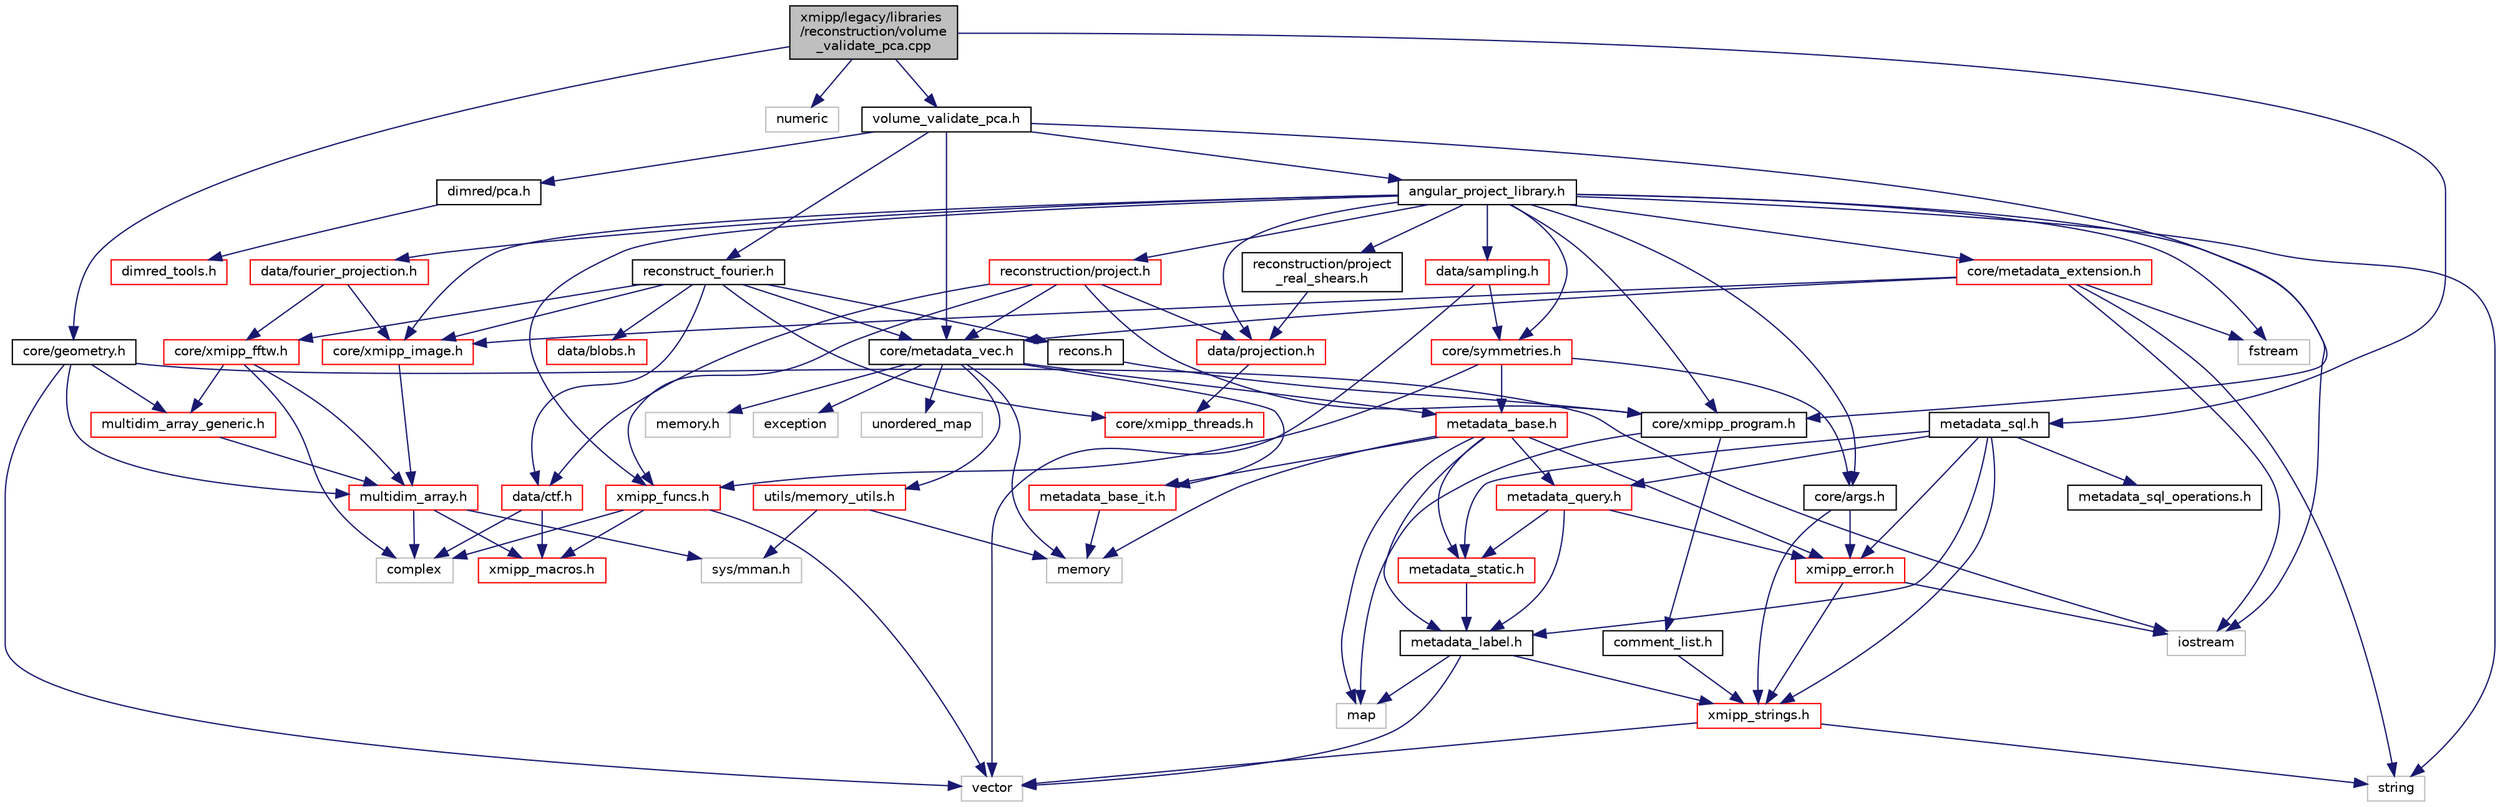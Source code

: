 digraph "xmipp/legacy/libraries/reconstruction/volume_validate_pca.cpp"
{
  edge [fontname="Helvetica",fontsize="10",labelfontname="Helvetica",labelfontsize="10"];
  node [fontname="Helvetica",fontsize="10",shape=record];
  Node0 [label="xmipp/legacy/libraries\l/reconstruction/volume\l_validate_pca.cpp",height=0.2,width=0.4,color="black", fillcolor="grey75", style="filled", fontcolor="black"];
  Node0 -> Node1 [color="midnightblue",fontsize="10",style="solid",fontname="Helvetica"];
  Node1 [label="volume_validate_pca.h",height=0.2,width=0.4,color="black", fillcolor="white", style="filled",URL="$volume__validate__pca_8h.html"];
  Node1 -> Node2 [color="midnightblue",fontsize="10",style="solid",fontname="Helvetica"];
  Node2 [label="core/xmipp_program.h",height=0.2,width=0.4,color="black", fillcolor="white", style="filled",URL="$xmipp__program_8h.html"];
  Node2 -> Node3 [color="midnightblue",fontsize="10",style="solid",fontname="Helvetica"];
  Node3 [label="map",height=0.2,width=0.4,color="grey75", fillcolor="white", style="filled"];
  Node2 -> Node4 [color="midnightblue",fontsize="10",style="solid",fontname="Helvetica"];
  Node4 [label="comment_list.h",height=0.2,width=0.4,color="black", fillcolor="white", style="filled",URL="$comment__list_8h.html"];
  Node4 -> Node5 [color="midnightblue",fontsize="10",style="solid",fontname="Helvetica"];
  Node5 [label="xmipp_strings.h",height=0.2,width=0.4,color="red", fillcolor="white", style="filled",URL="$xmipp__strings_8h.html"];
  Node5 -> Node6 [color="midnightblue",fontsize="10",style="solid",fontname="Helvetica"];
  Node6 [label="vector",height=0.2,width=0.4,color="grey75", fillcolor="white", style="filled"];
  Node5 -> Node7 [color="midnightblue",fontsize="10",style="solid",fontname="Helvetica"];
  Node7 [label="string",height=0.2,width=0.4,color="grey75", fillcolor="white", style="filled"];
  Node1 -> Node9 [color="midnightblue",fontsize="10",style="solid",fontname="Helvetica"];
  Node9 [label="core/metadata_vec.h",height=0.2,width=0.4,color="black", fillcolor="white", style="filled",URL="$metadata__vec_8h.html"];
  Node9 -> Node10 [color="midnightblue",fontsize="10",style="solid",fontname="Helvetica"];
  Node10 [label="memory",height=0.2,width=0.4,color="grey75", fillcolor="white", style="filled"];
  Node9 -> Node11 [color="midnightblue",fontsize="10",style="solid",fontname="Helvetica"];
  Node11 [label="exception",height=0.2,width=0.4,color="grey75", fillcolor="white", style="filled"];
  Node9 -> Node12 [color="midnightblue",fontsize="10",style="solid",fontname="Helvetica"];
  Node12 [label="unordered_map",height=0.2,width=0.4,color="grey75", fillcolor="white", style="filled"];
  Node9 -> Node13 [color="midnightblue",fontsize="10",style="solid",fontname="Helvetica"];
  Node13 [label="memory.h",height=0.2,width=0.4,color="grey75", fillcolor="white", style="filled"];
  Node9 -> Node14 [color="midnightblue",fontsize="10",style="solid",fontname="Helvetica"];
  Node14 [label="metadata_base.h",height=0.2,width=0.4,color="red", fillcolor="white", style="filled",URL="$metadata__base_8h.html"];
  Node14 -> Node3 [color="midnightblue",fontsize="10",style="solid",fontname="Helvetica"];
  Node14 -> Node10 [color="midnightblue",fontsize="10",style="solid",fontname="Helvetica"];
  Node14 -> Node17 [color="midnightblue",fontsize="10",style="solid",fontname="Helvetica"];
  Node17 [label="xmipp_error.h",height=0.2,width=0.4,color="red", fillcolor="white", style="filled",URL="$xmipp__error_8h.html"];
  Node17 -> Node19 [color="midnightblue",fontsize="10",style="solid",fontname="Helvetica"];
  Node19 [label="iostream",height=0.2,width=0.4,color="grey75", fillcolor="white", style="filled"];
  Node17 -> Node5 [color="midnightblue",fontsize="10",style="solid",fontname="Helvetica"];
  Node14 -> Node23 [color="midnightblue",fontsize="10",style="solid",fontname="Helvetica"];
  Node23 [label="metadata_label.h",height=0.2,width=0.4,color="black", fillcolor="white", style="filled",URL="$metadata__label_8h.html"];
  Node23 -> Node3 [color="midnightblue",fontsize="10",style="solid",fontname="Helvetica"];
  Node23 -> Node5 [color="midnightblue",fontsize="10",style="solid",fontname="Helvetica"];
  Node23 -> Node6 [color="midnightblue",fontsize="10",style="solid",fontname="Helvetica"];
  Node14 -> Node25 [color="midnightblue",fontsize="10",style="solid",fontname="Helvetica"];
  Node25 [label="metadata_base_it.h",height=0.2,width=0.4,color="red", fillcolor="white", style="filled",URL="$metadata__base__it_8h.html"];
  Node25 -> Node10 [color="midnightblue",fontsize="10",style="solid",fontname="Helvetica"];
  Node14 -> Node29 [color="midnightblue",fontsize="10",style="solid",fontname="Helvetica"];
  Node29 [label="metadata_static.h",height=0.2,width=0.4,color="red", fillcolor="white", style="filled",URL="$metadata__static_8h.html"];
  Node29 -> Node23 [color="midnightblue",fontsize="10",style="solid",fontname="Helvetica"];
  Node14 -> Node32 [color="midnightblue",fontsize="10",style="solid",fontname="Helvetica"];
  Node32 [label="metadata_query.h",height=0.2,width=0.4,color="red", fillcolor="white", style="filled",URL="$metadata__query_8h.html"];
  Node32 -> Node23 [color="midnightblue",fontsize="10",style="solid",fontname="Helvetica"];
  Node32 -> Node17 [color="midnightblue",fontsize="10",style="solid",fontname="Helvetica"];
  Node32 -> Node29 [color="midnightblue",fontsize="10",style="solid",fontname="Helvetica"];
  Node9 -> Node25 [color="midnightblue",fontsize="10",style="solid",fontname="Helvetica"];
  Node9 -> Node34 [color="midnightblue",fontsize="10",style="solid",fontname="Helvetica"];
  Node34 [label="utils/memory_utils.h",height=0.2,width=0.4,color="red", fillcolor="white", style="filled",URL="$memory__utils_8h.html"];
  Node34 -> Node10 [color="midnightblue",fontsize="10",style="solid",fontname="Helvetica"];
  Node34 -> Node37 [color="midnightblue",fontsize="10",style="solid",fontname="Helvetica"];
  Node37 [label="sys/mman.h",height=0.2,width=0.4,color="grey75", fillcolor="white", style="filled"];
  Node1 -> Node38 [color="midnightblue",fontsize="10",style="solid",fontname="Helvetica"];
  Node38 [label="reconstruct_fourier.h",height=0.2,width=0.4,color="black", fillcolor="white", style="filled",URL="$reconstruct__fourier_8h.html"];
  Node38 -> Node9 [color="midnightblue",fontsize="10",style="solid",fontname="Helvetica"];
  Node38 -> Node39 [color="midnightblue",fontsize="10",style="solid",fontname="Helvetica"];
  Node39 [label="core/xmipp_fftw.h",height=0.2,width=0.4,color="red", fillcolor="white", style="filled",URL="$xmipp__fftw_8h.html"];
  Node39 -> Node40 [color="midnightblue",fontsize="10",style="solid",fontname="Helvetica"];
  Node40 [label="complex",height=0.2,width=0.4,color="grey75", fillcolor="white", style="filled"];
  Node39 -> Node42 [color="midnightblue",fontsize="10",style="solid",fontname="Helvetica"];
  Node42 [label="multidim_array.h",height=0.2,width=0.4,color="red", fillcolor="white", style="filled",URL="$multidim__array_8h.html"];
  Node42 -> Node43 [color="midnightblue",fontsize="10",style="solid",fontname="Helvetica"];
  Node43 [label="xmipp_macros.h",height=0.2,width=0.4,color="red", fillcolor="white", style="filled",URL="$xmipp__macros_8h.html"];
  Node42 -> Node37 [color="midnightblue",fontsize="10",style="solid",fontname="Helvetica"];
  Node42 -> Node40 [color="midnightblue",fontsize="10",style="solid",fontname="Helvetica"];
  Node39 -> Node53 [color="midnightblue",fontsize="10",style="solid",fontname="Helvetica"];
  Node53 [label="multidim_array_generic.h",height=0.2,width=0.4,color="red", fillcolor="white", style="filled",URL="$multidim__array__generic_8h.html"];
  Node53 -> Node42 [color="midnightblue",fontsize="10",style="solid",fontname="Helvetica"];
  Node38 -> Node58 [color="midnightblue",fontsize="10",style="solid",fontname="Helvetica"];
  Node58 [label="core/xmipp_image.h",height=0.2,width=0.4,color="red", fillcolor="white", style="filled",URL="$xmipp__image_8h.html"];
  Node58 -> Node42 [color="midnightblue",fontsize="10",style="solid",fontname="Helvetica"];
  Node38 -> Node78 [color="midnightblue",fontsize="10",style="solid",fontname="Helvetica"];
  Node78 [label="core/xmipp_threads.h",height=0.2,width=0.4,color="red", fillcolor="white", style="filled",URL="$xmipp__threads_8h.html"];
  Node38 -> Node81 [color="midnightblue",fontsize="10",style="solid",fontname="Helvetica"];
  Node81 [label="data/blobs.h",height=0.2,width=0.4,color="red", fillcolor="white", style="filled",URL="$blobs_8h.html"];
  Node38 -> Node86 [color="midnightblue",fontsize="10",style="solid",fontname="Helvetica"];
  Node86 [label="data/ctf.h",height=0.2,width=0.4,color="red", fillcolor="white", style="filled",URL="$ctf_8h.html"];
  Node86 -> Node40 [color="midnightblue",fontsize="10",style="solid",fontname="Helvetica"];
  Node86 -> Node43 [color="midnightblue",fontsize="10",style="solid",fontname="Helvetica"];
  Node38 -> Node96 [color="midnightblue",fontsize="10",style="solid",fontname="Helvetica"];
  Node96 [label="recons.h",height=0.2,width=0.4,color="black", fillcolor="white", style="filled",URL="$recons_8h.html"];
  Node96 -> Node2 [color="midnightblue",fontsize="10",style="solid",fontname="Helvetica"];
  Node1 -> Node97 [color="midnightblue",fontsize="10",style="solid",fontname="Helvetica"];
  Node97 [label="angular_project_library.h",height=0.2,width=0.4,color="black", fillcolor="white", style="filled",URL="$angular__project__library_8h.html"];
  Node97 -> Node98 [color="midnightblue",fontsize="10",style="solid",fontname="Helvetica"];
  Node98 [label="data/sampling.h",height=0.2,width=0.4,color="red", fillcolor="white", style="filled",URL="$sampling_8h.html"];
  Node98 -> Node6 [color="midnightblue",fontsize="10",style="solid",fontname="Helvetica"];
  Node98 -> Node99 [color="midnightblue",fontsize="10",style="solid",fontname="Helvetica"];
  Node99 [label="core/symmetries.h",height=0.2,width=0.4,color="red", fillcolor="white", style="filled",URL="$ore_2core_2symmetries_8h.html"];
  Node99 -> Node56 [color="midnightblue",fontsize="10",style="solid",fontname="Helvetica"];
  Node56 [label="xmipp_funcs.h",height=0.2,width=0.4,color="red", fillcolor="white", style="filled",URL="$xmipp__funcs_8h.html"];
  Node56 -> Node40 [color="midnightblue",fontsize="10",style="solid",fontname="Helvetica"];
  Node56 -> Node43 [color="midnightblue",fontsize="10",style="solid",fontname="Helvetica"];
  Node56 -> Node6 [color="midnightblue",fontsize="10",style="solid",fontname="Helvetica"];
  Node99 -> Node84 [color="midnightblue",fontsize="10",style="solid",fontname="Helvetica"];
  Node84 [label="core/args.h",height=0.2,width=0.4,color="black", fillcolor="white", style="filled",URL="$args_8h.html"];
  Node84 -> Node5 [color="midnightblue",fontsize="10",style="solid",fontname="Helvetica"];
  Node84 -> Node17 [color="midnightblue",fontsize="10",style="solid",fontname="Helvetica"];
  Node99 -> Node14 [color="midnightblue",fontsize="10",style="solid",fontname="Helvetica"];
  Node97 -> Node99 [color="midnightblue",fontsize="10",style="solid",fontname="Helvetica"];
  Node97 -> Node84 [color="midnightblue",fontsize="10",style="solid",fontname="Helvetica"];
  Node97 -> Node101 [color="midnightblue",fontsize="10",style="solid",fontname="Helvetica"];
  Node101 [label="fstream",height=0.2,width=0.4,color="grey75", fillcolor="white", style="filled"];
  Node97 -> Node19 [color="midnightblue",fontsize="10",style="solid",fontname="Helvetica"];
  Node97 -> Node7 [color="midnightblue",fontsize="10",style="solid",fontname="Helvetica"];
  Node97 -> Node102 [color="midnightblue",fontsize="10",style="solid",fontname="Helvetica"];
  Node102 [label="data/projection.h",height=0.2,width=0.4,color="red", fillcolor="white", style="filled",URL="$projection_8h.html"];
  Node102 -> Node78 [color="midnightblue",fontsize="10",style="solid",fontname="Helvetica"];
  Node97 -> Node58 [color="midnightblue",fontsize="10",style="solid",fontname="Helvetica"];
  Node97 -> Node56 [color="midnightblue",fontsize="10",style="solid",fontname="Helvetica"];
  Node97 -> Node2 [color="midnightblue",fontsize="10",style="solid",fontname="Helvetica"];
  Node97 -> Node103 [color="midnightblue",fontsize="10",style="solid",fontname="Helvetica"];
  Node103 [label="core/metadata_extension.h",height=0.2,width=0.4,color="red", fillcolor="white", style="filled",URL="$metadata__extension_8h.html"];
  Node103 -> Node58 [color="midnightblue",fontsize="10",style="solid",fontname="Helvetica"];
  Node103 -> Node9 [color="midnightblue",fontsize="10",style="solid",fontname="Helvetica"];
  Node103 -> Node101 [color="midnightblue",fontsize="10",style="solid",fontname="Helvetica"];
  Node103 -> Node19 [color="midnightblue",fontsize="10",style="solid",fontname="Helvetica"];
  Node103 -> Node7 [color="midnightblue",fontsize="10",style="solid",fontname="Helvetica"];
  Node97 -> Node104 [color="midnightblue",fontsize="10",style="solid",fontname="Helvetica"];
  Node104 [label="reconstruction/project\l_real_shears.h",height=0.2,width=0.4,color="black", fillcolor="white", style="filled",URL="$project__real__shears_8h.html"];
  Node104 -> Node102 [color="midnightblue",fontsize="10",style="solid",fontname="Helvetica"];
  Node97 -> Node105 [color="midnightblue",fontsize="10",style="solid",fontname="Helvetica"];
  Node105 [label="data/fourier_projection.h",height=0.2,width=0.4,color="red", fillcolor="white", style="filled",URL="$fourier__projection_8h.html"];
  Node105 -> Node39 [color="midnightblue",fontsize="10",style="solid",fontname="Helvetica"];
  Node105 -> Node58 [color="midnightblue",fontsize="10",style="solid",fontname="Helvetica"];
  Node97 -> Node106 [color="midnightblue",fontsize="10",style="solid",fontname="Helvetica"];
  Node106 [label="reconstruction/project.h",height=0.2,width=0.4,color="red", fillcolor="white", style="filled",URL="$project_8h.html"];
  Node106 -> Node56 [color="midnightblue",fontsize="10",style="solid",fontname="Helvetica"];
  Node106 -> Node9 [color="midnightblue",fontsize="10",style="solid",fontname="Helvetica"];
  Node106 -> Node102 [color="midnightblue",fontsize="10",style="solid",fontname="Helvetica"];
  Node106 -> Node2 [color="midnightblue",fontsize="10",style="solid",fontname="Helvetica"];
  Node106 -> Node86 [color="midnightblue",fontsize="10",style="solid",fontname="Helvetica"];
  Node1 -> Node110 [color="midnightblue",fontsize="10",style="solid",fontname="Helvetica"];
  Node110 [label="dimred/pca.h",height=0.2,width=0.4,color="black", fillcolor="white", style="filled",URL="$dimred_2pca_8h.html"];
  Node110 -> Node111 [color="midnightblue",fontsize="10",style="solid",fontname="Helvetica"];
  Node111 [label="dimred_tools.h",height=0.2,width=0.4,color="red", fillcolor="white", style="filled",URL="$dimred__tools_8h.html"];
  Node0 -> Node112 [color="midnightblue",fontsize="10",style="solid",fontname="Helvetica"];
  Node112 [label="numeric",height=0.2,width=0.4,color="grey75", fillcolor="white", style="filled"];
  Node0 -> Node83 [color="midnightblue",fontsize="10",style="solid",fontname="Helvetica"];
  Node83 [label="core/geometry.h",height=0.2,width=0.4,color="black", fillcolor="white", style="filled",URL="$geometry_8h.html"];
  Node83 -> Node42 [color="midnightblue",fontsize="10",style="solid",fontname="Helvetica"];
  Node83 -> Node53 [color="midnightblue",fontsize="10",style="solid",fontname="Helvetica"];
  Node83 -> Node6 [color="midnightblue",fontsize="10",style="solid",fontname="Helvetica"];
  Node83 -> Node19 [color="midnightblue",fontsize="10",style="solid",fontname="Helvetica"];
  Node0 -> Node89 [color="midnightblue",fontsize="10",style="solid",fontname="Helvetica"];
  Node89 [label="metadata_sql.h",height=0.2,width=0.4,color="black", fillcolor="white", style="filled",URL="$metadata__sql_8h.html"];
  Node89 -> Node5 [color="midnightblue",fontsize="10",style="solid",fontname="Helvetica"];
  Node89 -> Node23 [color="midnightblue",fontsize="10",style="solid",fontname="Helvetica"];
  Node89 -> Node17 [color="midnightblue",fontsize="10",style="solid",fontname="Helvetica"];
  Node89 -> Node90 [color="midnightblue",fontsize="10",style="solid",fontname="Helvetica"];
  Node90 [label="metadata_sql_operations.h",height=0.2,width=0.4,color="black", fillcolor="white", style="filled",URL="$metadata__sql__operations_8h.html"];
  Node89 -> Node29 [color="midnightblue",fontsize="10",style="solid",fontname="Helvetica"];
  Node89 -> Node32 [color="midnightblue",fontsize="10",style="solid",fontname="Helvetica"];
}
